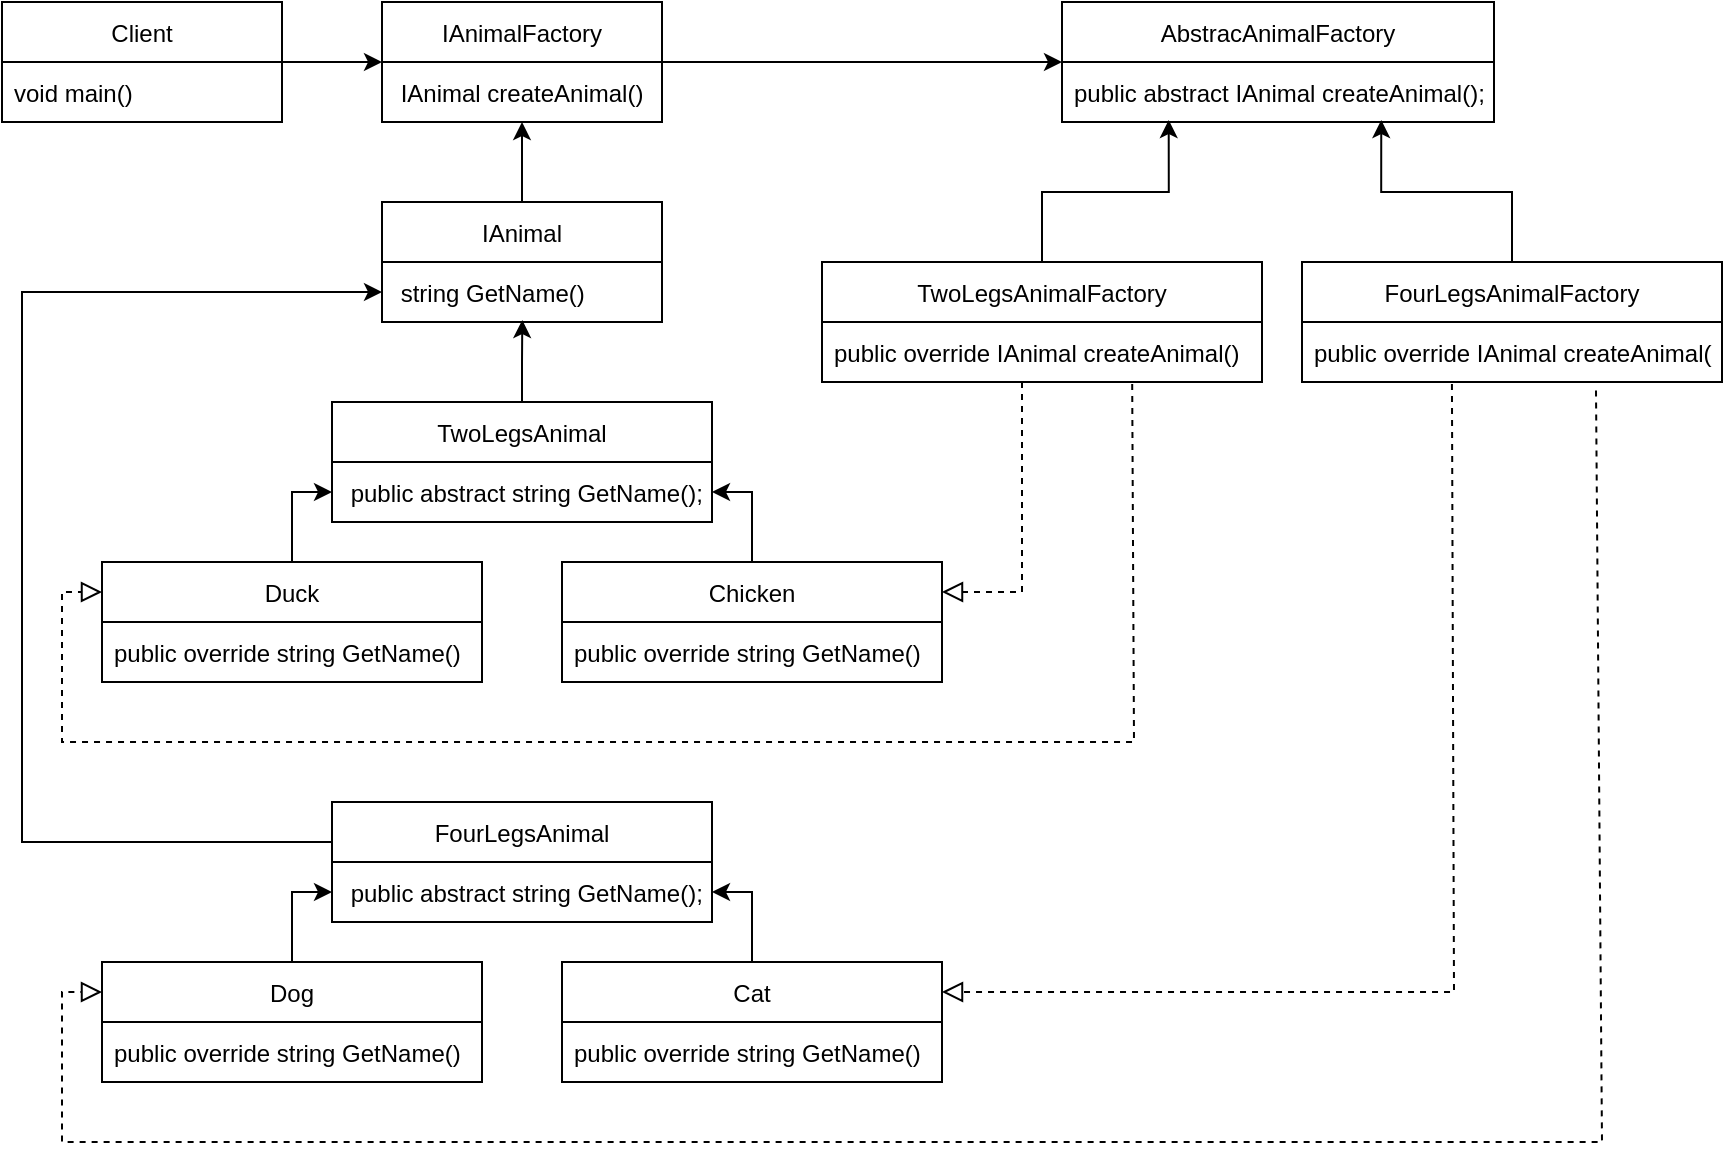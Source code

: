 <mxfile version="16.6.6" type="github">
  <diagram id="t7D31RCfqugVd1jj_JdW" name="Page-1">
    <mxGraphModel dx="2105" dy="581" grid="1" gridSize="10" guides="1" tooltips="1" connect="1" arrows="1" fold="1" page="1" pageScale="1" pageWidth="827" pageHeight="1169" math="0" shadow="0">
      <root>
        <mxCell id="0" />
        <mxCell id="1" parent="0" />
        <mxCell id="Rn46mQjM-5a-yKchO7Dd-14" style="edgeStyle=orthogonalEdgeStyle;rounded=0;orthogonalLoop=1;jettySize=auto;html=1;entryX=0.247;entryY=0.967;entryDx=0;entryDy=0;entryPerimeter=0;" parent="1" source="kdYOINkpGAULFltsVm6W-13" target="NKhK-lrZncqvCoBV7m7O-13" edge="1">
          <mxGeometry relative="1" as="geometry">
            <mxPoint x="452.5" y="200" as="targetPoint" />
          </mxGeometry>
        </mxCell>
        <mxCell id="kdYOINkpGAULFltsVm6W-13" value="TwoLegsAnimalFactory" style="swimlane;fontStyle=0;childLayout=stackLayout;horizontal=1;startSize=30;horizontalStack=0;resizeParent=1;resizeParentMax=0;resizeLast=0;collapsible=1;marginBottom=0;" parent="1" vertex="1">
          <mxGeometry x="260" y="270" width="220" height="60" as="geometry">
            <mxRectangle x="310" y="270" width="160" height="30" as="alternateBounds" />
          </mxGeometry>
        </mxCell>
        <mxCell id="kdYOINkpGAULFltsVm6W-14" value="public override IAnimal createAnimal()" style="text;strokeColor=none;fillColor=none;align=left;verticalAlign=middle;spacingLeft=4;spacingRight=4;overflow=hidden;points=[[0,0.5],[1,0.5]];portConstraint=eastwest;rotatable=0;" parent="kdYOINkpGAULFltsVm6W-13" vertex="1">
          <mxGeometry y="30" width="220" height="30" as="geometry" />
        </mxCell>
        <mxCell id="Rn46mQjM-5a-yKchO7Dd-16" style="edgeStyle=orthogonalEdgeStyle;rounded=0;orthogonalLoop=1;jettySize=auto;html=1;entryX=0.739;entryY=0.967;entryDx=0;entryDy=0;entryPerimeter=0;" parent="1" source="kdYOINkpGAULFltsVm6W-17" target="NKhK-lrZncqvCoBV7m7O-13" edge="1">
          <mxGeometry relative="1" as="geometry">
            <mxPoint x="517.5" y="200" as="targetPoint" />
          </mxGeometry>
        </mxCell>
        <mxCell id="kdYOINkpGAULFltsVm6W-17" value="FourLegsAnimalFactory" style="swimlane;fontStyle=0;childLayout=stackLayout;horizontal=1;startSize=30;horizontalStack=0;resizeParent=1;resizeParentMax=0;resizeLast=0;collapsible=1;marginBottom=0;" parent="1" vertex="1">
          <mxGeometry x="500" y="270" width="210" height="60" as="geometry" />
        </mxCell>
        <mxCell id="kdYOINkpGAULFltsVm6W-18" value="public override IAnimal createAnimal()" style="text;strokeColor=none;fillColor=none;align=left;verticalAlign=middle;spacingLeft=4;spacingRight=4;overflow=hidden;points=[[0,0.5],[1,0.5]];portConstraint=eastwest;rotatable=0;" parent="kdYOINkpGAULFltsVm6W-17" vertex="1">
          <mxGeometry y="30" width="210" height="30" as="geometry" />
        </mxCell>
        <mxCell id="kdYOINkpGAULFltsVm6W-50" value="" style="endArrow=block;startArrow=none;endFill=0;startFill=0;endSize=8;html=1;verticalAlign=bottom;dashed=1;labelBackgroundColor=none;rounded=0;exitX=0.705;exitY=1.033;exitDx=0;exitDy=0;exitPerimeter=0;entryX=0;entryY=0.25;entryDx=0;entryDy=0;" parent="1" source="kdYOINkpGAULFltsVm6W-14" target="eSGKq7-FyFRGW3XN2aNl-1" edge="1">
          <mxGeometry width="160" relative="1" as="geometry">
            <mxPoint x="398.16" y="360.6" as="sourcePoint" />
            <mxPoint x="-120" y="510" as="targetPoint" />
            <Array as="points">
              <mxPoint x="416" y="510" />
              <mxPoint x="-120" y="510" />
              <mxPoint x="-120" y="435" />
            </Array>
          </mxGeometry>
        </mxCell>
        <mxCell id="kdYOINkpGAULFltsVm6W-58" value="" style="endArrow=block;startArrow=none;endFill=0;startFill=0;endSize=8;html=1;verticalAlign=bottom;dashed=1;labelBackgroundColor=none;rounded=0;exitX=0.357;exitY=1.033;exitDx=0;exitDy=0;exitPerimeter=0;entryX=1;entryY=0.25;entryDx=0;entryDy=0;" parent="1" source="kdYOINkpGAULFltsVm6W-18" target="eSGKq7-FyFRGW3XN2aNl-15" edge="1">
          <mxGeometry width="160" relative="1" as="geometry">
            <mxPoint x="585.85" y="363" as="sourcePoint" />
            <mxPoint x="290" y="650" as="targetPoint" />
            <Array as="points">
              <mxPoint x="576" y="635" />
            </Array>
          </mxGeometry>
        </mxCell>
        <mxCell id="kdYOINkpGAULFltsVm6W-59" value="" style="endArrow=block;startArrow=none;endFill=0;startFill=0;endSize=8;html=1;verticalAlign=bottom;dashed=1;labelBackgroundColor=none;rounded=0;exitX=0.7;exitY=1.14;exitDx=0;exitDy=0;entryX=0;entryY=0.25;entryDx=0;entryDy=0;exitPerimeter=0;" parent="1" source="kdYOINkpGAULFltsVm6W-18" target="eSGKq7-FyFRGW3XN2aNl-12" edge="1">
          <mxGeometry width="160" relative="1" as="geometry">
            <mxPoint x="670" y="320" as="sourcePoint" />
            <mxPoint x="-10" y="680" as="targetPoint" />
            <Array as="points">
              <mxPoint x="650" y="710" />
              <mxPoint x="-120" y="710" />
              <mxPoint x="-120" y="635" />
            </Array>
          </mxGeometry>
        </mxCell>
        <mxCell id="NKhK-lrZncqvCoBV7m7O-11" style="edgeStyle=orthogonalEdgeStyle;rounded=0;orthogonalLoop=1;jettySize=auto;html=1;entryX=0.501;entryY=0.967;entryDx=0;entryDy=0;entryPerimeter=0;" parent="1" source="Rn46mQjM-5a-yKchO7Dd-2" target="NKhK-lrZncqvCoBV7m7O-10" edge="1">
          <mxGeometry relative="1" as="geometry" />
        </mxCell>
        <mxCell id="Rn46mQjM-5a-yKchO7Dd-2" value="TwoLegsAnimal" style="swimlane;fontStyle=0;childLayout=stackLayout;horizontal=1;startSize=30;horizontalStack=0;resizeParent=1;resizeParentMax=0;resizeLast=0;collapsible=1;marginBottom=0;" parent="1" vertex="1">
          <mxGeometry x="15" y="340" width="190" height="60" as="geometry">
            <mxRectangle x="310" y="270" width="160" height="30" as="alternateBounds" />
          </mxGeometry>
        </mxCell>
        <mxCell id="Rn46mQjM-5a-yKchO7Dd-4" value=" public abstract string GetName();" style="text;strokeColor=none;fillColor=none;align=left;verticalAlign=middle;spacingLeft=4;spacingRight=4;overflow=hidden;points=[[0,0.5],[1,0.5]];portConstraint=eastwest;rotatable=0;" parent="Rn46mQjM-5a-yKchO7Dd-2" vertex="1">
          <mxGeometry y="30" width="190" height="30" as="geometry" />
        </mxCell>
        <mxCell id="Rn46mQjM-5a-yKchO7Dd-25" style="edgeStyle=orthogonalEdgeStyle;rounded=0;orthogonalLoop=1;jettySize=auto;html=1;entryX=0;entryY=0.5;entryDx=0;entryDy=0;" parent="1" source="Rn46mQjM-5a-yKchO7Dd-7" target="NKhK-lrZncqvCoBV7m7O-10" edge="1">
          <mxGeometry relative="1" as="geometry">
            <mxPoint x="-80" y="269" as="targetPoint" />
            <Array as="points">
              <mxPoint x="-140" y="560" />
              <mxPoint x="-140" y="285" />
            </Array>
            <mxPoint x="20" y="550" as="sourcePoint" />
          </mxGeometry>
        </mxCell>
        <mxCell id="Rn46mQjM-5a-yKchO7Dd-7" value="FourLegsAnimal" style="swimlane;fontStyle=0;childLayout=stackLayout;horizontal=1;startSize=30;horizontalStack=0;resizeParent=1;resizeParentMax=0;resizeLast=0;collapsible=1;marginBottom=0;" parent="1" vertex="1">
          <mxGeometry x="15" y="540" width="190" height="60" as="geometry">
            <mxRectangle x="310" y="270" width="160" height="30" as="alternateBounds" />
          </mxGeometry>
        </mxCell>
        <mxCell id="Rn46mQjM-5a-yKchO7Dd-9" value=" public abstract string GetName();" style="text;strokeColor=none;fillColor=none;align=left;verticalAlign=middle;spacingLeft=4;spacingRight=4;overflow=hidden;points=[[0,0.5],[1,0.5]];portConstraint=eastwest;rotatable=0;" parent="Rn46mQjM-5a-yKchO7Dd-7" vertex="1">
          <mxGeometry y="30" width="190" height="30" as="geometry" />
        </mxCell>
        <mxCell id="NKhK-lrZncqvCoBV7m7O-15" style="edgeStyle=orthogonalEdgeStyle;rounded=0;orthogonalLoop=1;jettySize=auto;html=1;" parent="1" source="NKhK-lrZncqvCoBV7m7O-1" target="NKhK-lrZncqvCoBV7m7O-6" edge="1">
          <mxGeometry relative="1" as="geometry" />
        </mxCell>
        <mxCell id="NKhK-lrZncqvCoBV7m7O-1" value="Client" style="swimlane;fontStyle=0;childLayout=stackLayout;horizontal=1;startSize=30;horizontalStack=0;resizeParent=1;resizeParentMax=0;resizeLast=0;collapsible=1;marginBottom=0;" parent="1" vertex="1">
          <mxGeometry x="-150" y="140" width="140" height="60" as="geometry" />
        </mxCell>
        <mxCell id="NKhK-lrZncqvCoBV7m7O-2" value="void main()" style="text;strokeColor=none;fillColor=none;align=left;verticalAlign=middle;spacingLeft=4;spacingRight=4;overflow=hidden;points=[[0,0.5],[1,0.5]];portConstraint=eastwest;rotatable=0;" parent="NKhK-lrZncqvCoBV7m7O-1" vertex="1">
          <mxGeometry y="30" width="140" height="30" as="geometry" />
        </mxCell>
        <mxCell id="NKhK-lrZncqvCoBV7m7O-20" style="edgeStyle=orthogonalEdgeStyle;rounded=0;orthogonalLoop=1;jettySize=auto;html=1;" parent="1" source="NKhK-lrZncqvCoBV7m7O-6" target="NKhK-lrZncqvCoBV7m7O-12" edge="1">
          <mxGeometry relative="1" as="geometry" />
        </mxCell>
        <mxCell id="NKhK-lrZncqvCoBV7m7O-6" value="IAnimalFactory" style="swimlane;fontStyle=0;childLayout=stackLayout;horizontal=1;startSize=30;horizontalStack=0;resizeParent=1;resizeParentMax=0;resizeLast=0;collapsible=1;marginBottom=0;" parent="1" vertex="1">
          <mxGeometry x="40" y="140" width="140" height="60" as="geometry" />
        </mxCell>
        <mxCell id="NKhK-lrZncqvCoBV7m7O-7" value=" IAnimal createAnimal()" style="text;strokeColor=none;fillColor=none;align=left;verticalAlign=middle;spacingLeft=4;spacingRight=4;overflow=hidden;points=[[0,0.5],[1,0.5]];portConstraint=eastwest;rotatable=0;" parent="NKhK-lrZncqvCoBV7m7O-6" vertex="1">
          <mxGeometry y="30" width="140" height="30" as="geometry" />
        </mxCell>
        <mxCell id="NKhK-lrZncqvCoBV7m7O-19" style="edgeStyle=orthogonalEdgeStyle;rounded=0;orthogonalLoop=1;jettySize=auto;html=1;" parent="1" source="NKhK-lrZncqvCoBV7m7O-9" target="NKhK-lrZncqvCoBV7m7O-6" edge="1">
          <mxGeometry relative="1" as="geometry" />
        </mxCell>
        <mxCell id="NKhK-lrZncqvCoBV7m7O-9" value="IAnimal" style="swimlane;fontStyle=0;childLayout=stackLayout;horizontal=1;startSize=30;horizontalStack=0;resizeParent=1;resizeParentMax=0;resizeLast=0;collapsible=1;marginBottom=0;" parent="1" vertex="1">
          <mxGeometry x="40" y="240" width="140" height="60" as="geometry" />
        </mxCell>
        <mxCell id="NKhK-lrZncqvCoBV7m7O-10" value=" string GetName()" style="text;strokeColor=none;fillColor=none;align=left;verticalAlign=middle;spacingLeft=4;spacingRight=4;overflow=hidden;points=[[0,0.5],[1,0.5]];portConstraint=eastwest;rotatable=0;" parent="NKhK-lrZncqvCoBV7m7O-9" vertex="1">
          <mxGeometry y="30" width="140" height="30" as="geometry" />
        </mxCell>
        <mxCell id="NKhK-lrZncqvCoBV7m7O-12" value="AbstracAnimalFactory" style="swimlane;fontStyle=0;childLayout=stackLayout;horizontal=1;startSize=30;horizontalStack=0;resizeParent=1;resizeParentMax=0;resizeLast=0;collapsible=1;marginBottom=0;" parent="1" vertex="1">
          <mxGeometry x="380" y="140" width="216" height="60" as="geometry" />
        </mxCell>
        <mxCell id="NKhK-lrZncqvCoBV7m7O-13" value="public abstract IAnimal createAnimal();" style="text;strokeColor=none;fillColor=none;align=left;verticalAlign=middle;spacingLeft=4;spacingRight=4;overflow=hidden;points=[[0,0.5],[1,0.5]];portConstraint=eastwest;rotatable=0;" parent="NKhK-lrZncqvCoBV7m7O-12" vertex="1">
          <mxGeometry y="30" width="216" height="30" as="geometry" />
        </mxCell>
        <mxCell id="eSGKq7-FyFRGW3XN2aNl-6" style="edgeStyle=orthogonalEdgeStyle;rounded=0;orthogonalLoop=1;jettySize=auto;html=1;entryX=0;entryY=0.5;entryDx=0;entryDy=0;" edge="1" parent="1" source="eSGKq7-FyFRGW3XN2aNl-1" target="Rn46mQjM-5a-yKchO7Dd-4">
          <mxGeometry relative="1" as="geometry" />
        </mxCell>
        <mxCell id="eSGKq7-FyFRGW3XN2aNl-1" value="Duck" style="swimlane;fontStyle=0;childLayout=stackLayout;horizontal=1;startSize=30;horizontalStack=0;resizeParent=1;resizeParentMax=0;resizeLast=0;collapsible=1;marginBottom=0;" vertex="1" parent="1">
          <mxGeometry x="-100" y="420" width="190" height="60" as="geometry">
            <mxRectangle x="310" y="270" width="160" height="30" as="alternateBounds" />
          </mxGeometry>
        </mxCell>
        <mxCell id="eSGKq7-FyFRGW3XN2aNl-2" value="public override string GetName()" style="text;strokeColor=none;fillColor=none;align=left;verticalAlign=middle;spacingLeft=4;spacingRight=4;overflow=hidden;points=[[0,0.5],[1,0.5]];portConstraint=eastwest;rotatable=0;" vertex="1" parent="eSGKq7-FyFRGW3XN2aNl-1">
          <mxGeometry y="30" width="190" height="30" as="geometry" />
        </mxCell>
        <mxCell id="eSGKq7-FyFRGW3XN2aNl-9" style="edgeStyle=orthogonalEdgeStyle;rounded=0;orthogonalLoop=1;jettySize=auto;html=1;entryX=1;entryY=0.5;entryDx=0;entryDy=0;" edge="1" parent="1" source="eSGKq7-FyFRGW3XN2aNl-7" target="Rn46mQjM-5a-yKchO7Dd-4">
          <mxGeometry relative="1" as="geometry" />
        </mxCell>
        <mxCell id="eSGKq7-FyFRGW3XN2aNl-7" value="Chicken" style="swimlane;fontStyle=0;childLayout=stackLayout;horizontal=1;startSize=30;horizontalStack=0;resizeParent=1;resizeParentMax=0;resizeLast=0;collapsible=1;marginBottom=0;" vertex="1" parent="1">
          <mxGeometry x="130" y="420" width="190" height="60" as="geometry">
            <mxRectangle x="310" y="270" width="160" height="30" as="alternateBounds" />
          </mxGeometry>
        </mxCell>
        <mxCell id="eSGKq7-FyFRGW3XN2aNl-8" value="public override string GetName()" style="text;strokeColor=none;fillColor=none;align=left;verticalAlign=middle;spacingLeft=4;spacingRight=4;overflow=hidden;points=[[0,0.5],[1,0.5]];portConstraint=eastwest;rotatable=0;" vertex="1" parent="eSGKq7-FyFRGW3XN2aNl-7">
          <mxGeometry y="30" width="190" height="30" as="geometry" />
        </mxCell>
        <mxCell id="eSGKq7-FyFRGW3XN2aNl-11" value="" style="endArrow=block;startArrow=none;endFill=0;startFill=0;endSize=8;html=1;verticalAlign=bottom;dashed=1;labelBackgroundColor=none;rounded=0;entryX=1;entryY=0.25;entryDx=0;entryDy=0;" edge="1" parent="1" target="eSGKq7-FyFRGW3XN2aNl-7">
          <mxGeometry width="160" relative="1" as="geometry">
            <mxPoint x="360" y="330" as="sourcePoint" />
            <mxPoint x="360" y="480" as="targetPoint" />
            <Array as="points">
              <mxPoint x="360" y="360" />
              <mxPoint x="360" y="390" />
              <mxPoint x="360" y="435" />
            </Array>
          </mxGeometry>
        </mxCell>
        <mxCell id="eSGKq7-FyFRGW3XN2aNl-14" style="edgeStyle=orthogonalEdgeStyle;rounded=0;orthogonalLoop=1;jettySize=auto;html=1;entryX=0;entryY=0.5;entryDx=0;entryDy=0;" edge="1" parent="1" source="eSGKq7-FyFRGW3XN2aNl-12" target="Rn46mQjM-5a-yKchO7Dd-9">
          <mxGeometry relative="1" as="geometry" />
        </mxCell>
        <mxCell id="eSGKq7-FyFRGW3XN2aNl-12" value="Dog" style="swimlane;fontStyle=0;childLayout=stackLayout;horizontal=1;startSize=30;horizontalStack=0;resizeParent=1;resizeParentMax=0;resizeLast=0;collapsible=1;marginBottom=0;" vertex="1" parent="1">
          <mxGeometry x="-100" y="620" width="190" height="60" as="geometry">
            <mxRectangle x="310" y="270" width="160" height="30" as="alternateBounds" />
          </mxGeometry>
        </mxCell>
        <mxCell id="eSGKq7-FyFRGW3XN2aNl-13" value="public override string GetName()" style="text;strokeColor=none;fillColor=none;align=left;verticalAlign=middle;spacingLeft=4;spacingRight=4;overflow=hidden;points=[[0,0.5],[1,0.5]];portConstraint=eastwest;rotatable=0;" vertex="1" parent="eSGKq7-FyFRGW3XN2aNl-12">
          <mxGeometry y="30" width="190" height="30" as="geometry" />
        </mxCell>
        <mxCell id="eSGKq7-FyFRGW3XN2aNl-17" style="edgeStyle=orthogonalEdgeStyle;rounded=0;orthogonalLoop=1;jettySize=auto;html=1;entryX=1;entryY=0.5;entryDx=0;entryDy=0;" edge="1" parent="1" source="eSGKq7-FyFRGW3XN2aNl-15" target="Rn46mQjM-5a-yKchO7Dd-9">
          <mxGeometry relative="1" as="geometry" />
        </mxCell>
        <mxCell id="eSGKq7-FyFRGW3XN2aNl-15" value="Cat" style="swimlane;fontStyle=0;childLayout=stackLayout;horizontal=1;startSize=30;horizontalStack=0;resizeParent=1;resizeParentMax=0;resizeLast=0;collapsible=1;marginBottom=0;" vertex="1" parent="1">
          <mxGeometry x="130" y="620" width="190" height="60" as="geometry">
            <mxRectangle x="310" y="270" width="160" height="30" as="alternateBounds" />
          </mxGeometry>
        </mxCell>
        <mxCell id="eSGKq7-FyFRGW3XN2aNl-16" value="public override string GetName()" style="text;strokeColor=none;fillColor=none;align=left;verticalAlign=middle;spacingLeft=4;spacingRight=4;overflow=hidden;points=[[0,0.5],[1,0.5]];portConstraint=eastwest;rotatable=0;" vertex="1" parent="eSGKq7-FyFRGW3XN2aNl-15">
          <mxGeometry y="30" width="190" height="30" as="geometry" />
        </mxCell>
      </root>
    </mxGraphModel>
  </diagram>
</mxfile>

